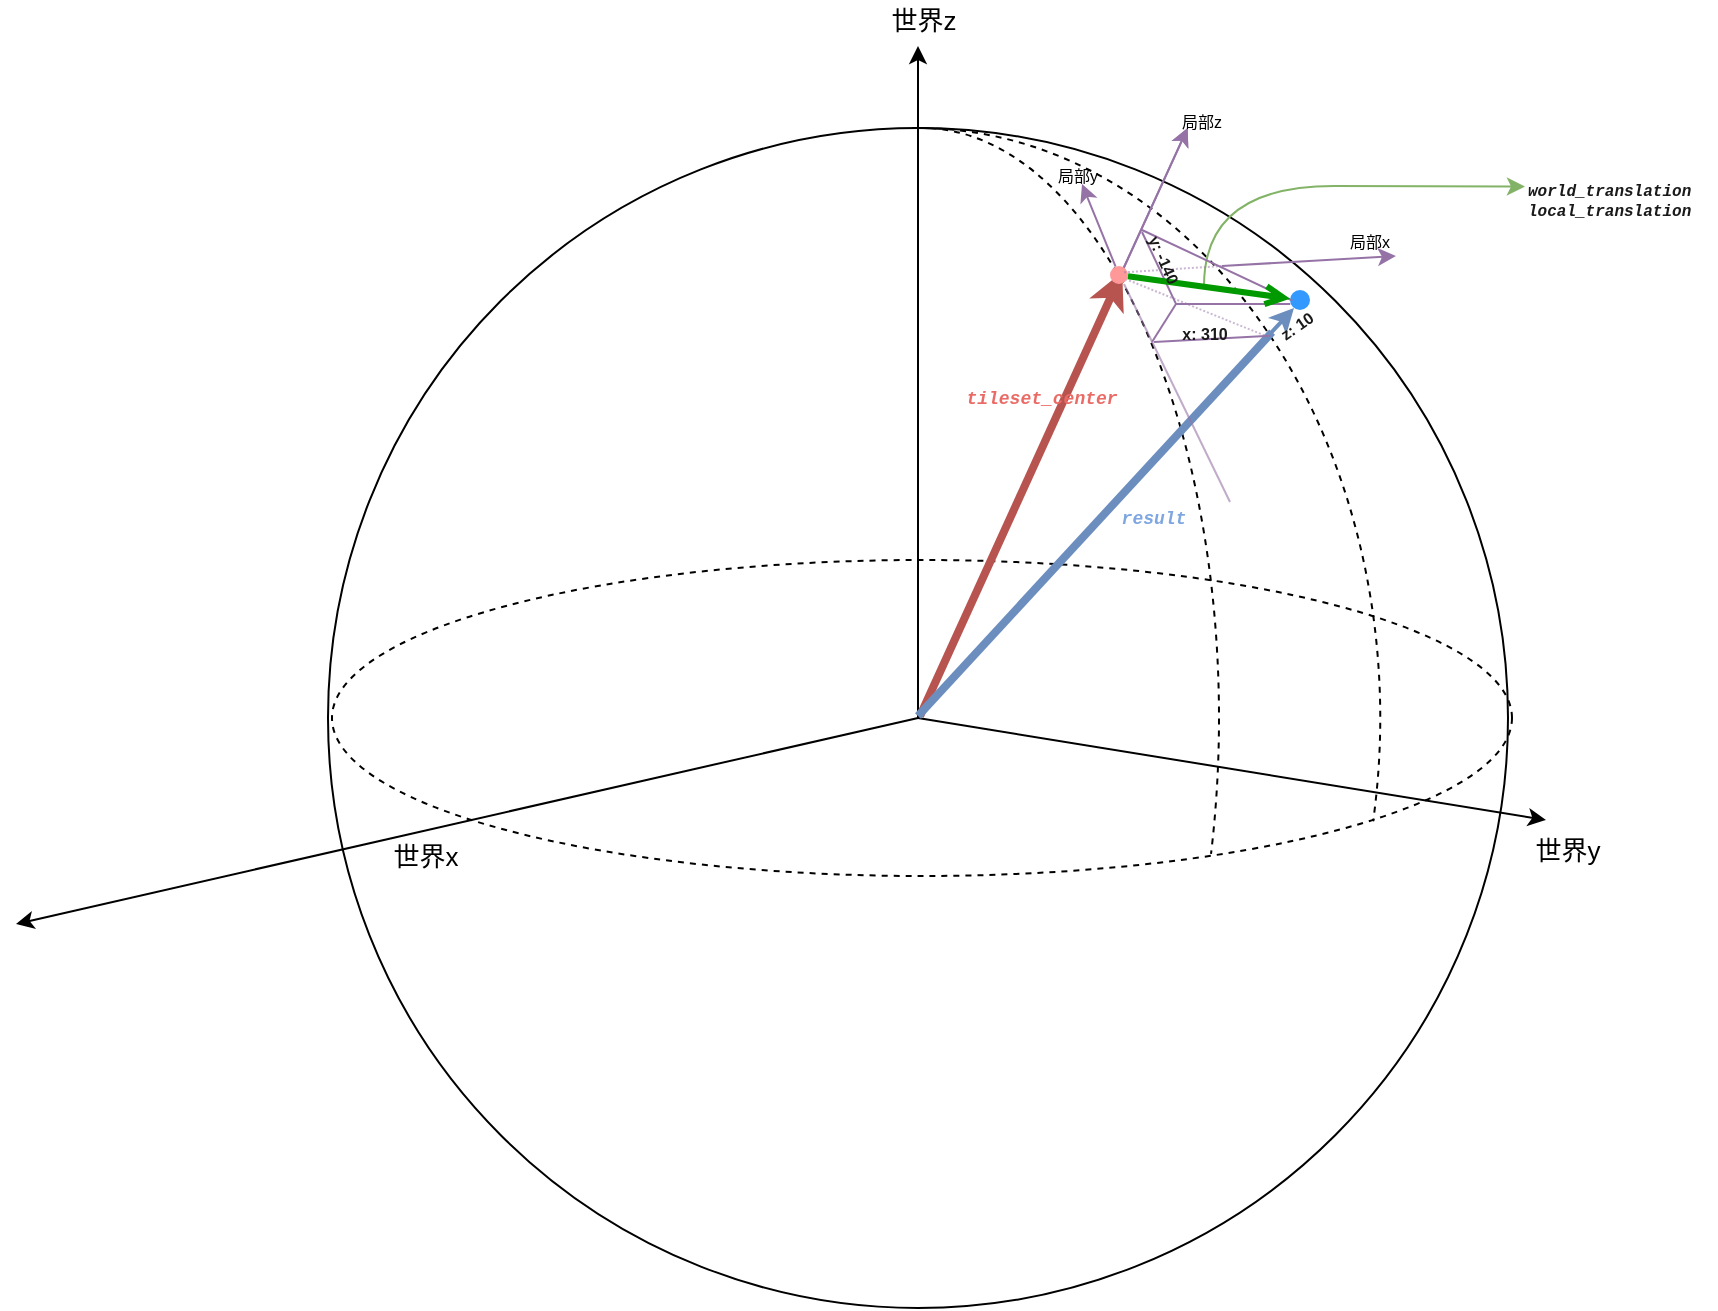 <mxfile version="13.9.9" type="device"><diagram id="rflxgM69iLziqXAQerTn" name="第 1 页"><mxGraphModel dx="805" dy="475" grid="0" gridSize="10" guides="0" tooltips="1" connect="0" arrows="0" fold="1" page="1" pageScale="1" pageWidth="1169" pageHeight="827" math="0" shadow="0"><root><mxCell id="0"/><mxCell id="1" parent="0"/><mxCell id="NB_BlI5_hJKs48DwpwRU-1" value="" style="ellipse;whiteSpace=wrap;html=1;aspect=fixed;" vertex="1" parent="1"><mxGeometry x="210" y="170" width="590" height="590" as="geometry"/></mxCell><mxCell id="NB_BlI5_hJKs48DwpwRU-12" value="" style="verticalLabelPosition=bottom;verticalAlign=top;html=1;shape=mxgraph.basic.arc;startAngle=0.998;endAngle=0.278;dashed=1;fillColor=none;" vertex="1" parent="1"><mxGeometry x="273.88" y="170" width="462.25" height="590" as="geometry"/></mxCell><mxCell id="NB_BlI5_hJKs48DwpwRU-48" value="" style="endArrow=none;html=1;strokeWidth=1;fontFamily=Courier New;fontSize=8;fontColor=#1A1A1A;jumpSize=4;fillColor=#e1d5e7;dashed=1;dashPattern=1 1;strokeColor=#9673a6;opacity=50;" edge="1" parent="1"><mxGeometry width="50" height="50" relative="1" as="geometry"><mxPoint x="605" y="244" as="sourcePoint"/><mxPoint x="679" y="274" as="targetPoint"/></mxGeometry></mxCell><mxCell id="NB_BlI5_hJKs48DwpwRU-2" value="" style="endArrow=classic;html=1;" edge="1" parent="1"><mxGeometry width="50" height="50" relative="1" as="geometry"><mxPoint x="505" y="465" as="sourcePoint"/><mxPoint x="505" y="129" as="targetPoint"/></mxGeometry></mxCell><mxCell id="NB_BlI5_hJKs48DwpwRU-4" value="" style="endArrow=classic;html=1;" edge="1" parent="1"><mxGeometry width="50" height="50" relative="1" as="geometry"><mxPoint x="505" y="465" as="sourcePoint"/><mxPoint x="54" y="568" as="targetPoint"/></mxGeometry></mxCell><mxCell id="NB_BlI5_hJKs48DwpwRU-7" value="" style="endArrow=classic;html=1;" edge="1" parent="1"><mxGeometry width="50" height="50" relative="1" as="geometry"><mxPoint x="505" y="465" as="sourcePoint"/><mxPoint x="819" y="516" as="targetPoint"/></mxGeometry></mxCell><mxCell id="NB_BlI5_hJKs48DwpwRU-8" value="" style="ellipse;whiteSpace=wrap;html=1;dashed=1;fillColor=none;" vertex="1" parent="1"><mxGeometry x="212" y="386" width="590" height="158" as="geometry"/></mxCell><mxCell id="NB_BlI5_hJKs48DwpwRU-10" value="" style="verticalLabelPosition=bottom;verticalAlign=top;html=1;shape=mxgraph.basic.arc;startAngle=0.998;endAngle=0.287;dashed=1;fillColor=none;" vertex="1" parent="1"><mxGeometry x="358.5" y="170" width="297" height="590" as="geometry"/></mxCell><mxCell id="NB_BlI5_hJKs48DwpwRU-11" value="" style="endArrow=classic;html=1;entryX=0.837;entryY=0.122;entryDx=0;entryDy=0;entryPerimeter=0;fillColor=#f8cecc;strokeColor=#b85450;strokeWidth=4;" edge="1" parent="1" target="NB_BlI5_hJKs48DwpwRU-10"><mxGeometry width="50" height="50" relative="1" as="geometry"><mxPoint x="506" y="464" as="sourcePoint"/><mxPoint x="556" y="414" as="targetPoint"/></mxGeometry></mxCell><mxCell id="NB_BlI5_hJKs48DwpwRU-13" value="" style="endArrow=none;html=1;strokeWidth=4;fillColor=#dae8fc;strokeColor=#6c8ebf;entryX=0.883;entryY=0.173;entryDx=0;entryDy=0;entryPerimeter=0;endFill=0;" edge="1" parent="1" target="NB_BlI5_hJKs48DwpwRU-12"><mxGeometry width="50" height="50" relative="1" as="geometry"><mxPoint x="505" y="464" as="sourcePoint"/><mxPoint x="555" y="414" as="targetPoint"/></mxGeometry></mxCell><mxCell id="NB_BlI5_hJKs48DwpwRU-14" value="" style="endArrow=classic;html=1;strokeWidth=2;fillColor=#dae8fc;strokeColor=#6c8ebf;endFill=1;" edge="1" parent="1"><mxGeometry width="50" height="50" relative="1" as="geometry"><mxPoint x="681" y="273" as="sourcePoint"/><mxPoint x="693" y="260" as="targetPoint"/></mxGeometry></mxCell><mxCell id="NB_BlI5_hJKs48DwpwRU-16" value="" style="ellipse;whiteSpace=wrap;html=1;aspect=fixed;dashed=1;strokeColor=none;fillColor=#3399FF;" vertex="1" parent="1"><mxGeometry x="691" y="251" width="10" height="10" as="geometry"/></mxCell><mxCell id="NB_BlI5_hJKs48DwpwRU-23" value="" style="group;rotation=15;" vertex="1" connectable="0" parent="1"><mxGeometry x="582" y="195" width="63" height="53" as="geometry"/></mxCell><mxCell id="NB_BlI5_hJKs48DwpwRU-20" value="" style="endArrow=classic;html=1;strokeWidth=1;fillColor=#e1d5e7;strokeColor=#9673a6;" edge="1" parent="NB_BlI5_hJKs48DwpwRU-23" target="NB_BlI5_hJKs48DwpwRU-12"><mxGeometry width="50" height="50" relative="1" as="geometry"><mxPoint x="24" y="49" as="sourcePoint"/><mxPoint x="58" y="48" as="targetPoint"/></mxGeometry></mxCell><mxCell id="NB_BlI5_hJKs48DwpwRU-21" value="" style="endArrow=classic;html=1;strokeWidth=1;fillColor=#e1d5e7;strokeColor=#9673a6;" edge="1" parent="NB_BlI5_hJKs48DwpwRU-23" source="NB_BlI5_hJKs48DwpwRU-24"><mxGeometry width="50" height="50" relative="1" as="geometry"><mxPoint x="24" y="49" as="sourcePoint"/><mxPoint x="5" y="3" as="targetPoint"/></mxGeometry></mxCell><mxCell id="NB_BlI5_hJKs48DwpwRU-22" value="" style="endArrow=classic;html=1;strokeWidth=1;fillColor=#e1d5e7;strokeColor=#9673a6;" edge="1" parent="NB_BlI5_hJKs48DwpwRU-23" target="NB_BlI5_hJKs48DwpwRU-12"><mxGeometry width="50" height="50" relative="1" as="geometry"><mxPoint x="24" y="49" as="sourcePoint"/><mxPoint x="57" y="6" as="targetPoint"/></mxGeometry></mxCell><mxCell id="NB_BlI5_hJKs48DwpwRU-24" value="" style="ellipse;whiteSpace=wrap;html=1;aspect=fixed;dashed=1;strokeColor=none;fillColor=#FF9999;" vertex="1" parent="NB_BlI5_hJKs48DwpwRU-23"><mxGeometry x="19" y="44" width="9" height="9" as="geometry"/></mxCell><mxCell id="NB_BlI5_hJKs48DwpwRU-27" value="局部x" style="text;html=1;strokeColor=none;fillColor=none;align=center;verticalAlign=middle;whiteSpace=wrap;rounded=0;dashed=1;fontSize=8;" vertex="1" parent="1"><mxGeometry x="717" y="220" width="28" height="14" as="geometry"/></mxCell><mxCell id="NB_BlI5_hJKs48DwpwRU-28" value="局部y" style="text;html=1;strokeColor=none;fillColor=none;align=center;verticalAlign=middle;whiteSpace=wrap;rounded=0;dashed=1;fontSize=8;" vertex="1" parent="1"><mxGeometry x="571" y="187" width="28" height="14" as="geometry"/></mxCell><mxCell id="NB_BlI5_hJKs48DwpwRU-30" value="局部z" style="text;html=1;strokeColor=none;fillColor=none;align=center;verticalAlign=middle;whiteSpace=wrap;rounded=0;dashed=1;fontSize=8;" vertex="1" parent="1"><mxGeometry x="633" y="160" width="28" height="14" as="geometry"/></mxCell><mxCell id="NB_BlI5_hJKs48DwpwRU-31" value="世界x" style="text;html=1;strokeColor=none;fillColor=none;align=center;verticalAlign=middle;whiteSpace=wrap;rounded=0;dashed=1;fontSize=13;" vertex="1" parent="1"><mxGeometry x="239" y="524" width="40" height="20" as="geometry"/></mxCell><mxCell id="NB_BlI5_hJKs48DwpwRU-33" value="世界y" style="text;html=1;strokeColor=none;fillColor=none;align=center;verticalAlign=middle;whiteSpace=wrap;rounded=0;dashed=1;fontSize=13;" vertex="1" parent="1"><mxGeometry x="810" y="521" width="40" height="20" as="geometry"/></mxCell><mxCell id="NB_BlI5_hJKs48DwpwRU-34" value="世界z" style="text;html=1;strokeColor=none;fillColor=none;align=center;verticalAlign=middle;whiteSpace=wrap;rounded=0;dashed=1;fontSize=13;" vertex="1" parent="1"><mxGeometry x="488" y="106" width="40" height="20" as="geometry"/></mxCell><mxCell id="NB_BlI5_hJKs48DwpwRU-35" value="tileset_center" style="text;html=1;strokeColor=none;fillColor=none;align=center;verticalAlign=middle;whiteSpace=wrap;rounded=0;dashed=1;fontSize=9;fontStyle=3;fontFamily=Courier New;fontColor=#EA6B66;" vertex="1" parent="1"><mxGeometry x="524" y="295" width="86" height="21" as="geometry"/></mxCell><mxCell id="NB_BlI5_hJKs48DwpwRU-36" value="result" style="text;html=1;strokeColor=none;fillColor=none;align=center;verticalAlign=middle;whiteSpace=wrap;rounded=0;dashed=1;fontSize=9;fontStyle=3;fontFamily=Courier New;fontColor=#7EA6E0;" vertex="1" parent="1"><mxGeometry x="597" y="355" width="52" height="21" as="geometry"/></mxCell><mxCell id="NB_BlI5_hJKs48DwpwRU-38" value="" style="endArrow=classic;html=1;strokeWidth=1;fontFamily=Courier New;fontSize=9;fontColor=#7EA6E0;strokeColor=#82b366;entryX=0.005;entryY=0.372;entryDx=0;entryDy=0;entryPerimeter=0;fillColor=#d5e8d4;endFill=1;edgeStyle=orthogonalEdgeStyle;curved=1;" edge="1" parent="1" target="NB_BlI5_hJKs48DwpwRU-40"><mxGeometry width="50" height="50" relative="1" as="geometry"><mxPoint x="648" y="249" as="sourcePoint"/><mxPoint x="748" y="233" as="targetPoint"/><Array as="points"><mxPoint x="648" y="199"/><mxPoint x="778" y="199"/></Array></mxGeometry></mxCell><mxCell id="NB_BlI5_hJKs48DwpwRU-40" value="world_translation&lt;br style=&quot;font-size: 8px;&quot;&gt;local_translation" style="text;whiteSpace=wrap;html=1;fontSize=8;fontFamily=Courier New;fontStyle=3;fontColor=#1A1A1A;" vertex="1" parent="1"><mxGeometry x="808" y="190" width="96" height="25" as="geometry"/></mxCell><mxCell id="NB_BlI5_hJKs48DwpwRU-42" value="" style="endArrow=none;html=1;strokeWidth=1;fontFamily=Courier New;fontSize=8;fontColor=#1A1A1A;jumpSize=4;fillColor=#e1d5e7;strokeColor=#9673a6;opacity=60;" edge="1" parent="1"><mxGeometry width="50" height="50" relative="1" as="geometry"><mxPoint x="608" y="248" as="sourcePoint"/><mxPoint x="661" y="357" as="targetPoint"/></mxGeometry></mxCell><mxCell id="NB_BlI5_hJKs48DwpwRU-43" value="" style="endArrow=none;html=1;strokeWidth=1;fontFamily=Courier New;fontSize=8;fontColor=#1A1A1A;jumpSize=4;fillColor=#e1d5e7;strokeColor=#9673a6;entryX=0.881;entryY=0.176;entryDx=0;entryDy=0;entryPerimeter=0;" edge="1" parent="1" target="NB_BlI5_hJKs48DwpwRU-12"><mxGeometry width="50" height="50" relative="1" as="geometry"><mxPoint x="623" y="277" as="sourcePoint"/><mxPoint x="729" y="271" as="targetPoint"/></mxGeometry></mxCell><mxCell id="NB_BlI5_hJKs48DwpwRU-44" value="" style="endArrow=none;html=1;strokeWidth=1;fontFamily=Courier New;fontSize=8;fontColor=#1A1A1A;jumpSize=4;fillColor=#e1d5e7;strokeColor=#9673a6;exitX=0.779;exitY=0.149;exitDx=0;exitDy=0;exitPerimeter=0;" edge="1" parent="1" source="NB_BlI5_hJKs48DwpwRU-12"><mxGeometry width="50" height="50" relative="1" as="geometry"><mxPoint x="637.667" y="251" as="sourcePoint"/><mxPoint x="617" y="222" as="targetPoint"/></mxGeometry></mxCell><mxCell id="NB_BlI5_hJKs48DwpwRU-45" value="" style="endArrow=none;html=1;strokeWidth=1;fontFamily=Courier New;fontSize=8;fontColor=#1A1A1A;jumpSize=4;fillColor=#e1d5e7;strokeColor=#9673a6;entryX=0.116;entryY=0.528;entryDx=0;entryDy=0;entryPerimeter=0;" edge="1" parent="1" target="NB_BlI5_hJKs48DwpwRU-16"><mxGeometry width="50" height="50" relative="1" as="geometry"><mxPoint x="617" y="221" as="sourcePoint"/><mxPoint x="690.122" y="260.0" as="targetPoint"/></mxGeometry></mxCell><mxCell id="NB_BlI5_hJKs48DwpwRU-46" value="" style="endArrow=none;html=1;strokeWidth=1;fillColor=#e1d5e7;strokeColor=#9673a6;" edge="1" parent="1"><mxGeometry width="50" height="50" relative="1" as="geometry"><mxPoint x="622" y="277" as="sourcePoint"/><mxPoint x="634" y="258" as="targetPoint"/></mxGeometry></mxCell><mxCell id="NB_BlI5_hJKs48DwpwRU-47" value="" style="endArrow=none;html=1;strokeWidth=1;fontFamily=Courier New;fontSize=8;fontColor=#1A1A1A;jumpSize=4;fillColor=#e1d5e7;strokeColor=#9673a6;entryX=0.881;entryY=0.176;entryDx=0;entryDy=0;entryPerimeter=0;" edge="1" parent="1"><mxGeometry width="50" height="50" relative="1" as="geometry"><mxPoint x="634" y="258" as="sourcePoint"/><mxPoint x="691.122" y="258" as="targetPoint"/></mxGeometry></mxCell><mxCell id="NB_BlI5_hJKs48DwpwRU-26" value="" style="endArrow=open;html=1;strokeWidth=3;endFill=0;strokeColor=#009900;endSize=6;startSize=6;shadow=0;sketch=0;rounded=0;" edge="1" parent="1" source="NB_BlI5_hJKs48DwpwRU-24" target="NB_BlI5_hJKs48DwpwRU-16"><mxGeometry width="50" height="50" relative="1" as="geometry"><mxPoint x="672" y="287" as="sourcePoint"/><mxPoint x="722" y="237" as="targetPoint"/></mxGeometry></mxCell><mxCell id="NB_BlI5_hJKs48DwpwRU-53" value="" style="group" vertex="1" connectable="0" parent="1"><mxGeometry x="608" y="234.0" width="135.97" height="8.16" as="geometry"/></mxCell><mxCell id="NB_BlI5_hJKs48DwpwRU-51" value="" style="endArrow=classic;html=1;strokeWidth=1;fontFamily=Courier New;fontSize=8;fontColor=#1A1A1A;jumpSize=4;fillColor=#e1d5e7;strokeColor=#9673a6;entryX=0.991;entryY=0.11;entryDx=0;entryDy=0;entryPerimeter=0;endFill=1;" edge="1" parent="NB_BlI5_hJKs48DwpwRU-53"><mxGeometry width="50" height="50" relative="1" as="geometry"><mxPoint x="49" y="5.0" as="sourcePoint"/><mxPoint x="135.97" as="targetPoint"/></mxGeometry></mxCell><mxCell id="NB_BlI5_hJKs48DwpwRU-52" value="" style="endArrow=none;html=1;strokeWidth=1;fontFamily=Courier New;fontSize=8;fontColor=#1A1A1A;jumpSize=4;fillColor=#e1d5e7;strokeColor=#9673a6;opacity=50;dashed=1;dashPattern=1 1;" edge="1" parent="NB_BlI5_hJKs48DwpwRU-53"><mxGeometry width="50" height="50" relative="1" as="geometry"><mxPoint y="8.16" as="sourcePoint"/><mxPoint x="49" y="5.0" as="targetPoint"/></mxGeometry></mxCell><mxCell id="NB_BlI5_hJKs48DwpwRU-54" value="x: 310" style="text;html=1;strokeColor=none;fillColor=none;align=center;verticalAlign=middle;whiteSpace=wrap;rounded=0;dashed=1;fontFamily=Helvetica;fontSize=8;fontColor=#1A1A1A;fontStyle=1" vertex="1" parent="1"><mxGeometry x="635" y="267" width="27" height="12" as="geometry"/></mxCell><mxCell id="NB_BlI5_hJKs48DwpwRU-56" value="y: -140" style="text;html=1;strokeColor=none;fillColor=none;align=center;verticalAlign=middle;whiteSpace=wrap;rounded=0;dashed=1;fontFamily=Helvetica;fontSize=8;fontColor=#1A1A1A;fontStyle=1;rotation=65.9;" vertex="1" parent="1"><mxGeometry x="612" y="230" width="32" height="12" as="geometry"/></mxCell><mxCell id="NB_BlI5_hJKs48DwpwRU-57" value="z: 10" style="text;html=1;strokeColor=none;fillColor=none;align=center;verticalAlign=middle;whiteSpace=wrap;rounded=0;dashed=1;fontFamily=Helvetica;fontSize=8;fontColor=#1A1A1A;fontStyle=1;rotation=-35;" vertex="1" parent="1"><mxGeometry x="684" y="263" width="20.82" height="12" as="geometry"/></mxCell></root></mxGraphModel></diagram></mxfile>